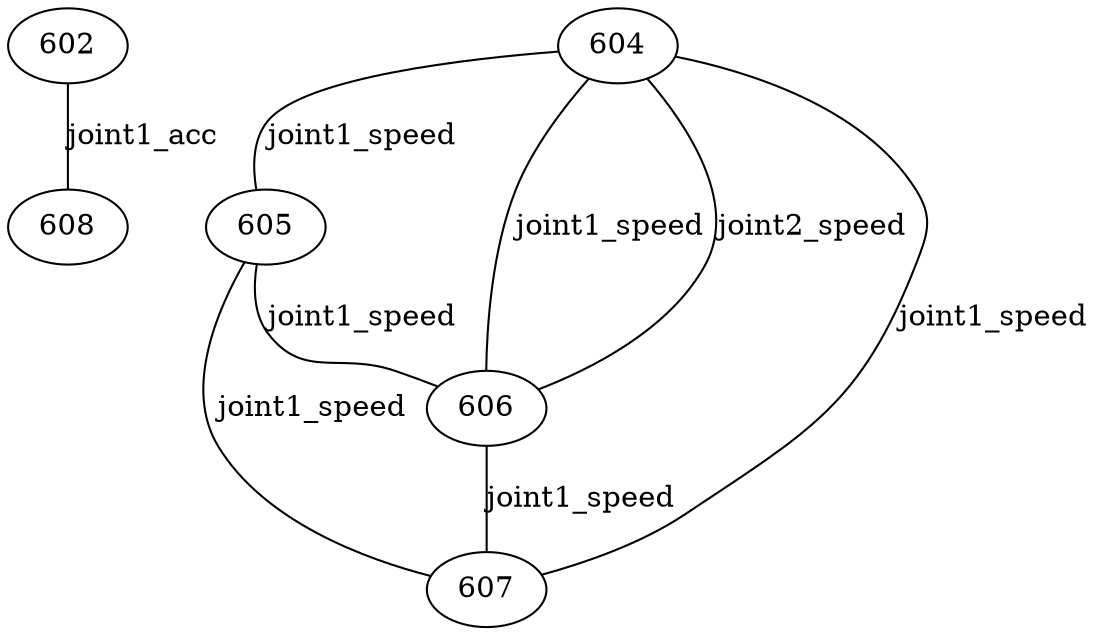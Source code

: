 graph G {
  602;
  604;
  605;
  606;
  607;
  608;
  604 -- 605 [ label="joint1_speed" ];
  604 -- 606 [ label="joint1_speed" ];
  604 -- 607 [ label="joint1_speed" ];
  605 -- 606 [ label="joint1_speed" ];
  605 -- 607 [ label="joint1_speed" ];
  606 -- 607 [ label="joint1_speed" ];
  604 -- 606 [ label="joint2_speed" ];
  602 -- 608 [ label="joint1_acc" ];
}
